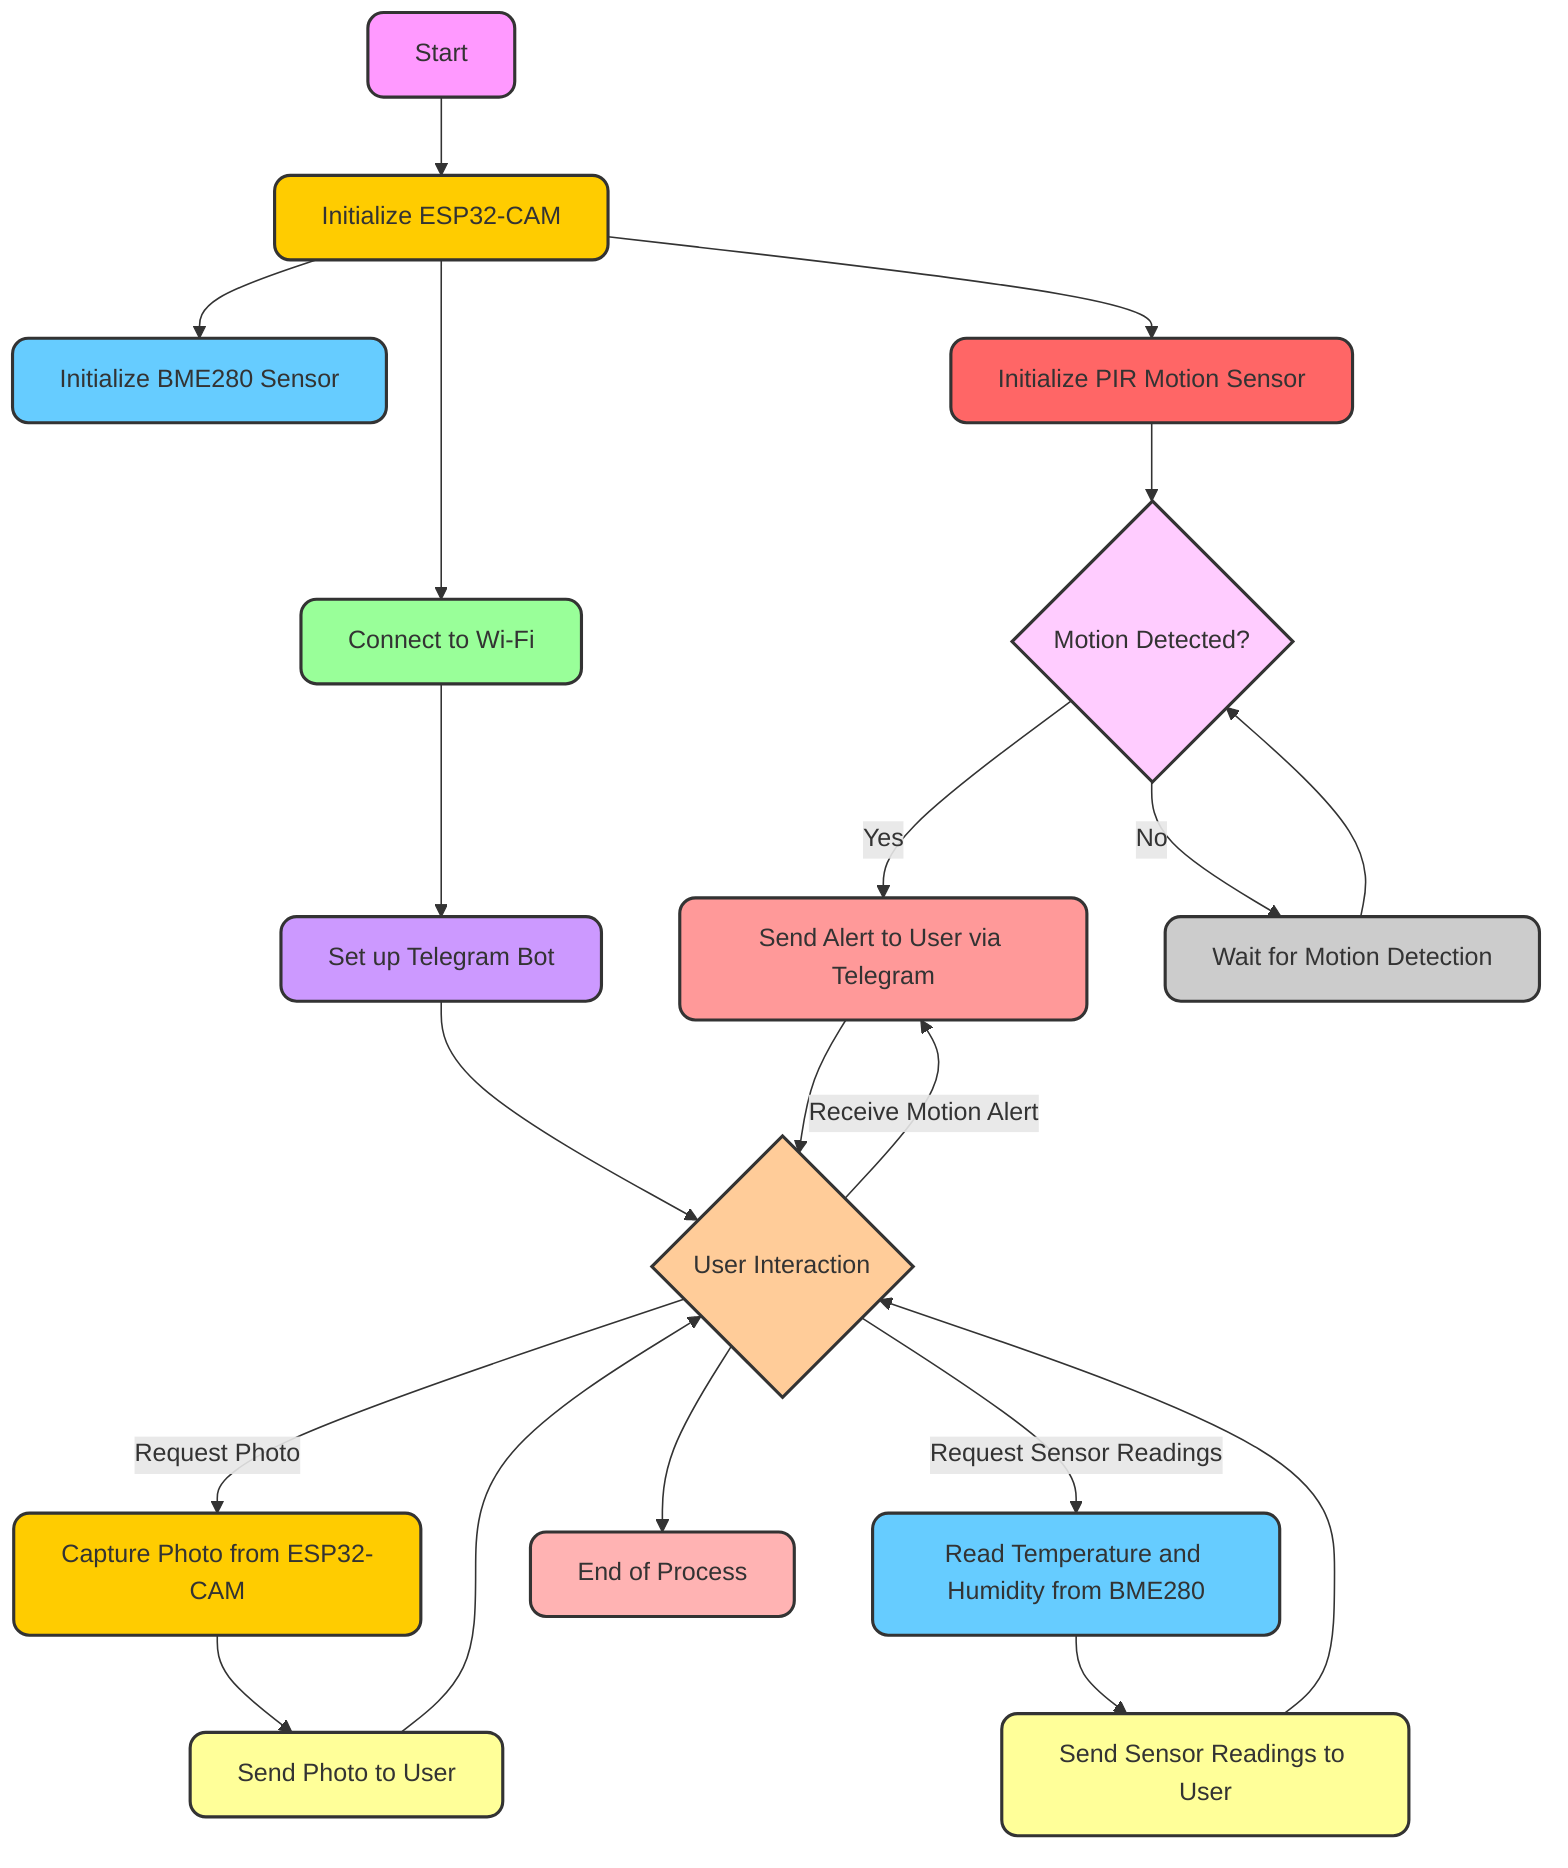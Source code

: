 flowchart TD
    A["Start"] --> B["Initialize ESP32-CAM"]
    B --> C["Initialize BME280 Sensor"] & D["Initialize PIR Motion Sensor"] & E["Connect to Wi-Fi"]
    E --> F["Set up Telegram Bot"]
    F --> G{"User Interaction"}
    G -- Request Photo --> H["Capture Photo from ESP32-CAM"]
    G -- Request Sensor Readings --> I["Read Temperature and Humidity from BME280"]
    G -- Receive Motion Alert --> J["Send Alert to User via Telegram"]
    H --> K["Send Photo to User"]
    I --> L["Send Sensor Readings to User"]
    D --> M{"Motion Detected?"}
    M -- Yes --> J
    M -- No --> N["Wait for Motion Detection"]
    N --> M
    K --> G
    L --> G
    J --> G
    G --> O["End of Process"]
     A:::start
     A:::rounded
     B:::camera
     B:::rounded
     C:::sensor
     C:::rounded
     D:::motion
     D:::rounded
     E:::wifi
     E:::rounded
     F:::telegram
     F:::rounded
     G:::user
     H:::camera
     H:::rounded
     I:::sensor
     I:::rounded
     J:::alert
     J:::rounded
     K:::send
     K:::rounded
     L:::send
     L:::rounded
     M:::check
     N:::wait
     N:::rounded
     O:::processEnd
     O:::rounded
    classDef rounded fill:,stroke:#333,stroke-width:2px,rx:10px,ry:10px
    classDef start fill:#f9f,stroke:#333,stroke-width:2px
    classDef camera fill:#ffcc00,stroke:#333,stroke-width:2px
    classDef sensor fill:#66ccff,stroke:#333,stroke-width:2px
    classDef motion fill:#ff6666,stroke:#333,stroke-width:2px
    classDef wifi fill:#99ff99,stroke:#333,stroke-width:2px
    classDef telegram fill:#cc99ff,stroke:#333,stroke-width:2px
    classDef user fill:#ffcc99,stroke:#333,stroke-width:2px
    classDef alert fill:#ff9999,stroke:#333,stroke-width:2px
    classDef send fill:#ffff99,stroke:#333,stroke-width:2px
    classDef check fill:#ffccff,stroke:#333,stroke-width:2px
    classDef wait fill:#cccccc,stroke:#333,stroke-width:2px
    classDef processEnd fill:#ffb3b3,stroke:#333,stroke-width:2px